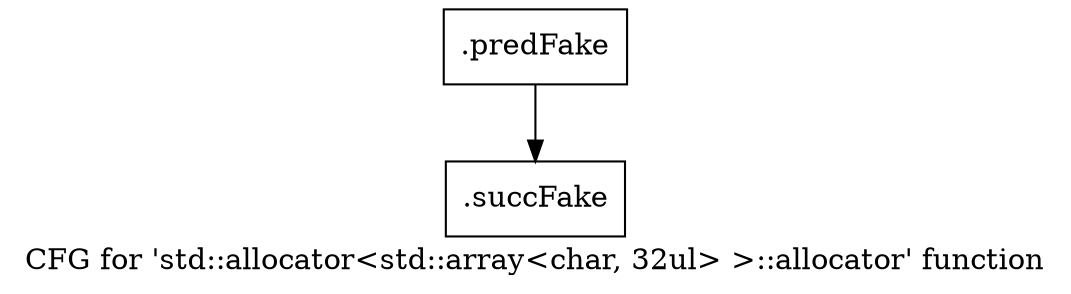 digraph "CFG for 'std::allocator\<std::array\<char, 32ul\> \>::allocator' function" {
	label="CFG for 'std::allocator\<std::array\<char, 32ul\> \>::allocator' function";

	Node0x5944a70 [shape=record,filename="",linenumber="",label="{.predFake}"];
	Node0x5944a70 -> Node0x60812e0[ callList="" memoryops="" filename="/mnt/xilinx/Vitis_HLS/2021.2/tps/lnx64/gcc-6.2.0/lib/gcc/x86_64-pc-linux-gnu/6.2.0/../../../../include/c++/6.2.0/bits/allocator.h" execusionnum="1"];
	Node0x60812e0 [shape=record,filename="/mnt/xilinx/Vitis_HLS/2021.2/tps/lnx64/gcc-6.2.0/lib/gcc/x86_64-pc-linux-gnu/6.2.0/../../../../include/c++/6.2.0/bits/allocator.h",linenumber="118",label="{.succFake}"];
}
